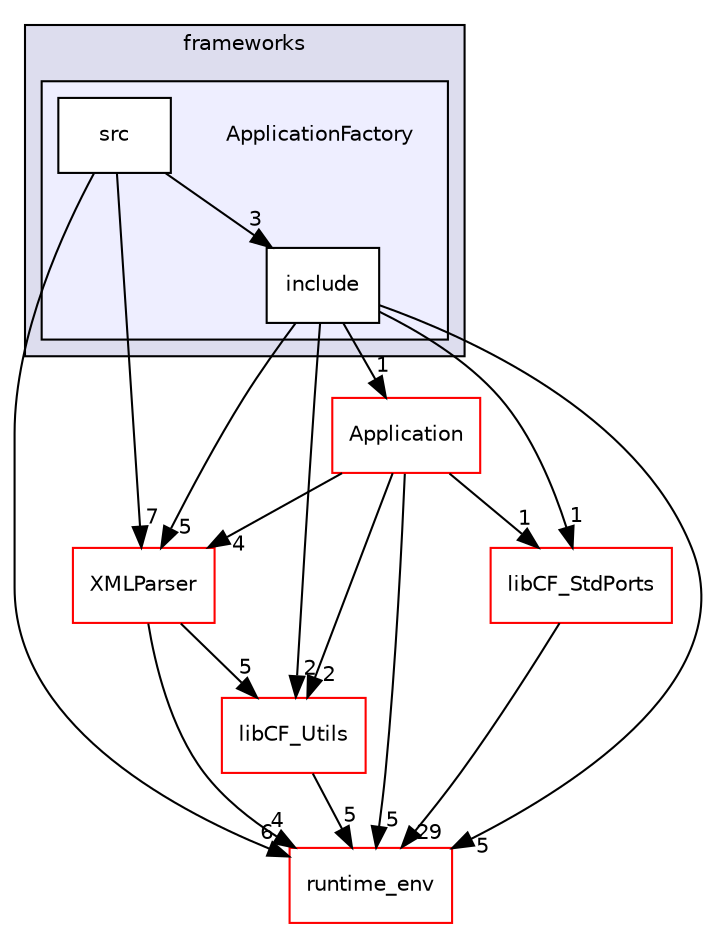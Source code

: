 digraph "frameworks/ApplicationFactory" {
  compound=true
  node [ fontsize="10", fontname="Helvetica"];
  edge [ labelfontsize="10", labelfontname="Helvetica"];
  subgraph clusterdir_27e7b6da28153e106312658788f622d3 {
    graph [ bgcolor="#ddddee", pencolor="black", label="frameworks" fontname="Helvetica", fontsize="10", URL="dir_27e7b6da28153e106312658788f622d3.html"]
  subgraph clusterdir_5f7b68a92237d50a7466c25d243e3172 {
    graph [ bgcolor="#eeeeff", pencolor="black", label="" URL="dir_5f7b68a92237d50a7466c25d243e3172.html"];
    dir_5f7b68a92237d50a7466c25d243e3172 [shape=plaintext label="ApplicationFactory"];
    dir_c5a5659a5d59cd5c205e2b7280f91d06 [shape=box label="include" color="black" fillcolor="white" style="filled" URL="dir_c5a5659a5d59cd5c205e2b7280f91d06.html"];
    dir_65f36a3758dc34e15f627751a90dfac1 [shape=box label="src" color="black" fillcolor="white" style="filled" URL="dir_65f36a3758dc34e15f627751a90dfac1.html"];
  }
  }
  dir_82d23cf221d390315bcc70b79c1eb009 [shape=box label="XMLParser" fillcolor="white" style="filled" color="red" URL="dir_82d23cf221d390315bcc70b79c1eb009.html"];
  dir_8aabdcfce34c4bac61caf3af373d0f0e [shape=box label="Application" fillcolor="white" style="filled" color="red" URL="dir_8aabdcfce34c4bac61caf3af373d0f0e.html"];
  dir_415fd844ad1371cc0541b88918b9f3f6 [shape=box label="libCF_StdPorts" fillcolor="white" style="filled" color="red" URL="dir_415fd844ad1371cc0541b88918b9f3f6.html"];
  dir_ecac01cf0516f87ea4205d3d96f45c96 [shape=box label="libCF_Utils" fillcolor="white" style="filled" color="red" URL="dir_ecac01cf0516f87ea4205d3d96f45c96.html"];
  dir_f225e4d86008d3e73336a06c8611e2b4 [shape=box label="runtime_env" fillcolor="white" style="filled" color="red" URL="dir_f225e4d86008d3e73336a06c8611e2b4.html"];
  dir_82d23cf221d390315bcc70b79c1eb009->dir_ecac01cf0516f87ea4205d3d96f45c96 [headlabel="5", labeldistance=1.5 headhref="dir_000031_000028.html"];
  dir_82d23cf221d390315bcc70b79c1eb009->dir_f225e4d86008d3e73336a06c8611e2b4 [headlabel="4", labeldistance=1.5 headhref="dir_000031_000034.html"];
  dir_c5a5659a5d59cd5c205e2b7280f91d06->dir_82d23cf221d390315bcc70b79c1eb009 [headlabel="5", labeldistance=1.5 headhref="dir_000005_000031.html"];
  dir_c5a5659a5d59cd5c205e2b7280f91d06->dir_8aabdcfce34c4bac61caf3af373d0f0e [headlabel="1", labeldistance=1.5 headhref="dir_000005_000001.html"];
  dir_c5a5659a5d59cd5c205e2b7280f91d06->dir_415fd844ad1371cc0541b88918b9f3f6 [headlabel="1", labeldistance=1.5 headhref="dir_000005_000025.html"];
  dir_c5a5659a5d59cd5c205e2b7280f91d06->dir_ecac01cf0516f87ea4205d3d96f45c96 [headlabel="2", labeldistance=1.5 headhref="dir_000005_000028.html"];
  dir_c5a5659a5d59cd5c205e2b7280f91d06->dir_f225e4d86008d3e73336a06c8611e2b4 [headlabel="5", labeldistance=1.5 headhref="dir_000005_000034.html"];
  dir_8aabdcfce34c4bac61caf3af373d0f0e->dir_82d23cf221d390315bcc70b79c1eb009 [headlabel="4", labeldistance=1.5 headhref="dir_000001_000031.html"];
  dir_8aabdcfce34c4bac61caf3af373d0f0e->dir_415fd844ad1371cc0541b88918b9f3f6 [headlabel="1", labeldistance=1.5 headhref="dir_000001_000025.html"];
  dir_8aabdcfce34c4bac61caf3af373d0f0e->dir_ecac01cf0516f87ea4205d3d96f45c96 [headlabel="2", labeldistance=1.5 headhref="dir_000001_000028.html"];
  dir_8aabdcfce34c4bac61caf3af373d0f0e->dir_f225e4d86008d3e73336a06c8611e2b4 [headlabel="5", labeldistance=1.5 headhref="dir_000001_000034.html"];
  dir_415fd844ad1371cc0541b88918b9f3f6->dir_f225e4d86008d3e73336a06c8611e2b4 [headlabel="29", labeldistance=1.5 headhref="dir_000025_000034.html"];
  dir_ecac01cf0516f87ea4205d3d96f45c96->dir_f225e4d86008d3e73336a06c8611e2b4 [headlabel="5", labeldistance=1.5 headhref="dir_000028_000034.html"];
  dir_65f36a3758dc34e15f627751a90dfac1->dir_82d23cf221d390315bcc70b79c1eb009 [headlabel="7", labeldistance=1.5 headhref="dir_000006_000031.html"];
  dir_65f36a3758dc34e15f627751a90dfac1->dir_c5a5659a5d59cd5c205e2b7280f91d06 [headlabel="3", labeldistance=1.5 headhref="dir_000006_000005.html"];
  dir_65f36a3758dc34e15f627751a90dfac1->dir_f225e4d86008d3e73336a06c8611e2b4 [headlabel="6", labeldistance=1.5 headhref="dir_000006_000034.html"];
}
